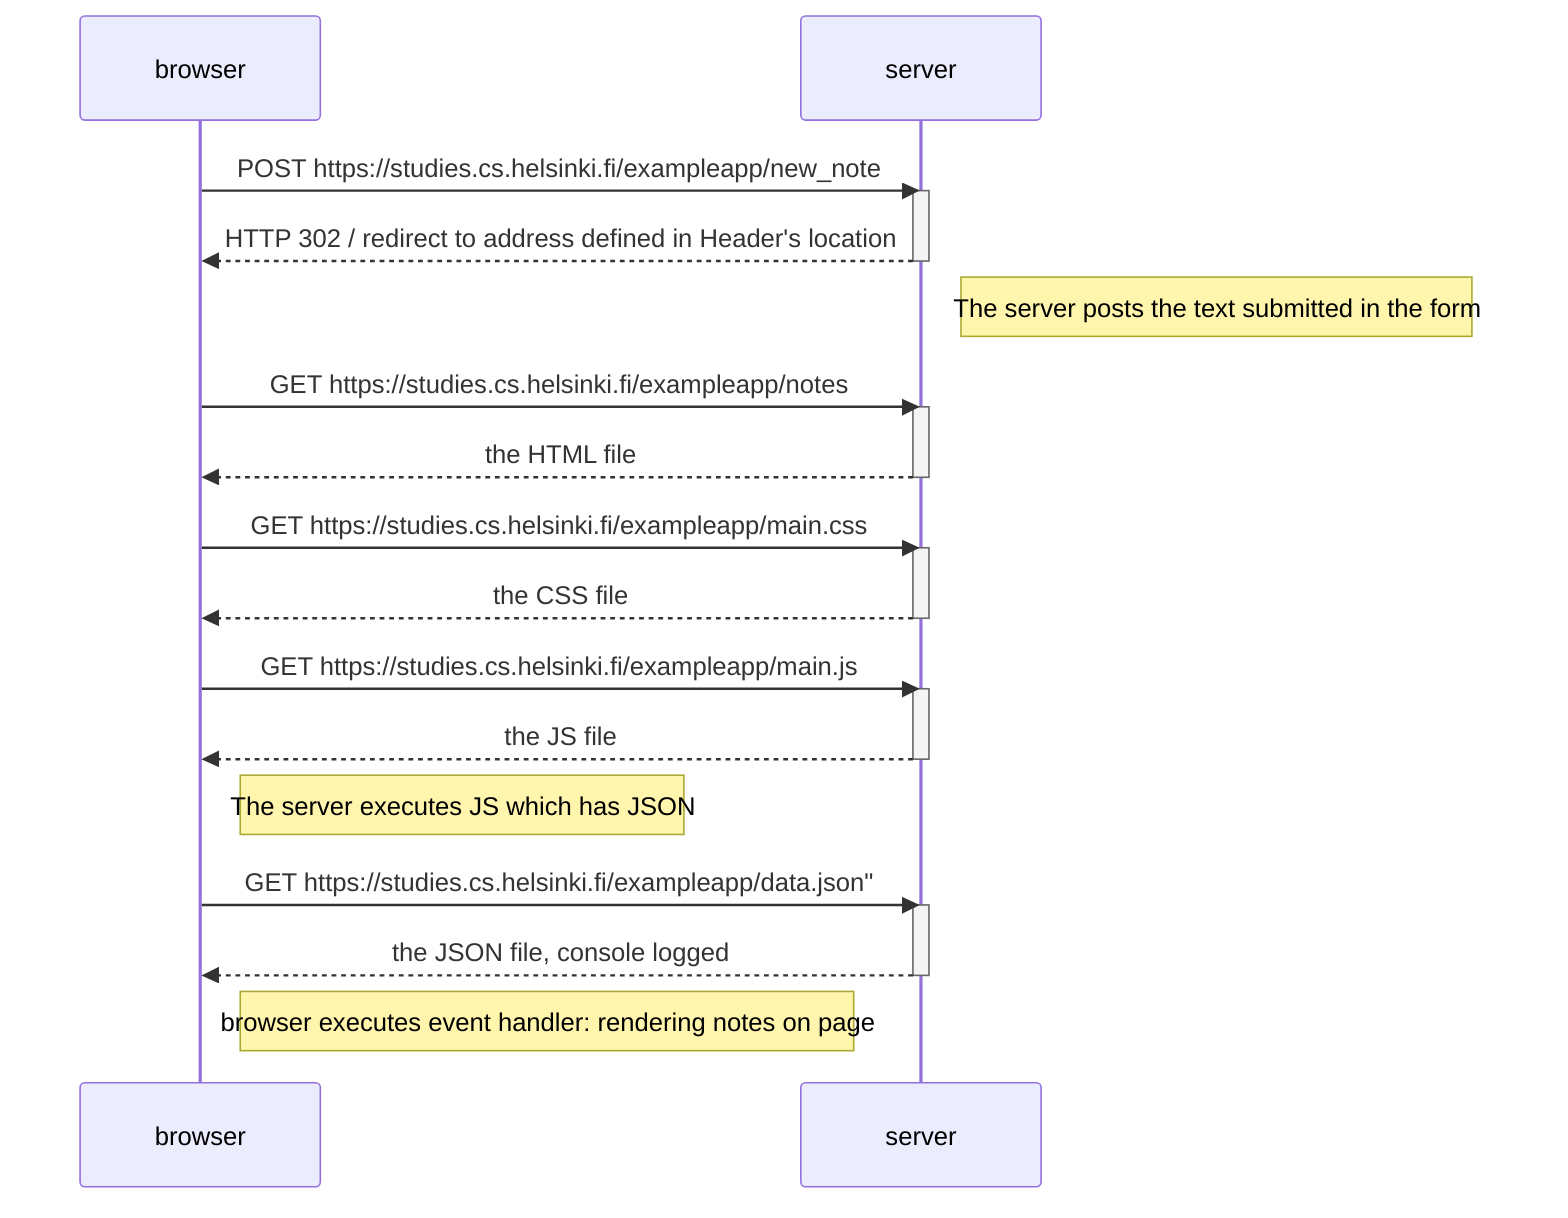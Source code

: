 sequenceDiagram
participant browser
participant server

    browser->>server: POST https://studies.cs.helsinki.fi/exampleapp/new_note
    activate server
    server-->>browser: HTTP 302 / redirect to address defined in Header's location
    deactivate server

    Note right of server: The server posts the text submitted in the form

    browser->>server: GET https://studies.cs.helsinki.fi/exampleapp/notes
    activate server
    server-->>browser: the HTML file
    deactivate server

    browser->>server: GET https://studies.cs.helsinki.fi/exampleapp/main.css
    activate server
    server-->>browser: the CSS file
    deactivate server

    browser->>server: GET https://studies.cs.helsinki.fi/exampleapp/main.js
    activate server
    server-->>browser: the JS file
    deactivate server

    Note right of browser: The server executes JS which has JSON

    browser->>server: GET https://studies.cs.helsinki.fi/exampleapp/data.json"
    activate server
    server-->>browser: the JSON file, console logged
    deactivate server

    Note right of browser: browser executes event handler: rendering notes on page